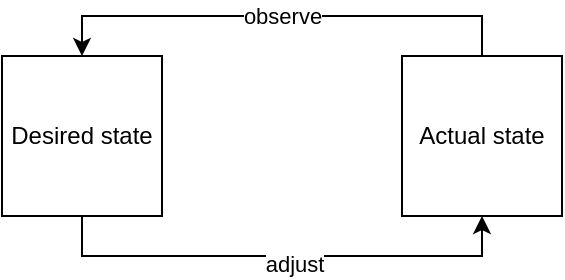 <mxfile version="21.5.2" type="github">
  <diagram name="Page-1" id="4anDamNeQmVyaSpJP4ph">
    <mxGraphModel dx="1434" dy="804" grid="1" gridSize="10" guides="1" tooltips="1" connect="1" arrows="1" fold="1" page="1" pageScale="1" pageWidth="850" pageHeight="1100" math="0" shadow="0">
      <root>
        <mxCell id="0" />
        <mxCell id="1" parent="0" />
        <mxCell id="zMWpfirLC8FBCcrZkoME-4" style="edgeStyle=orthogonalEdgeStyle;rounded=0;orthogonalLoop=1;jettySize=auto;html=1;exitX=0.5;exitY=1;exitDx=0;exitDy=0;entryX=0.5;entryY=1;entryDx=0;entryDy=0;" edge="1" parent="1" source="zMWpfirLC8FBCcrZkoME-1" target="zMWpfirLC8FBCcrZkoME-2">
          <mxGeometry relative="1" as="geometry" />
        </mxCell>
        <mxCell id="zMWpfirLC8FBCcrZkoME-5" value="adjust" style="edgeLabel;html=1;align=center;verticalAlign=middle;resizable=0;points=[];" vertex="1" connectable="0" parent="zMWpfirLC8FBCcrZkoME-4">
          <mxGeometry x="0.05" y="-4" relative="1" as="geometry">
            <mxPoint as="offset" />
          </mxGeometry>
        </mxCell>
        <mxCell id="zMWpfirLC8FBCcrZkoME-1" value="Desired state" style="whiteSpace=wrap;html=1;aspect=fixed;" vertex="1" parent="1">
          <mxGeometry x="200" y="270" width="80" height="80" as="geometry" />
        </mxCell>
        <mxCell id="zMWpfirLC8FBCcrZkoME-3" value="observe" style="edgeStyle=orthogonalEdgeStyle;rounded=0;orthogonalLoop=1;jettySize=auto;html=1;exitX=0.5;exitY=0;exitDx=0;exitDy=0;entryX=0.5;entryY=0;entryDx=0;entryDy=0;" edge="1" parent="1" source="zMWpfirLC8FBCcrZkoME-2" target="zMWpfirLC8FBCcrZkoME-1">
          <mxGeometry relative="1" as="geometry" />
        </mxCell>
        <mxCell id="zMWpfirLC8FBCcrZkoME-2" value="Actual state" style="whiteSpace=wrap;html=1;aspect=fixed;" vertex="1" parent="1">
          <mxGeometry x="400" y="270" width="80" height="80" as="geometry" />
        </mxCell>
      </root>
    </mxGraphModel>
  </diagram>
</mxfile>
